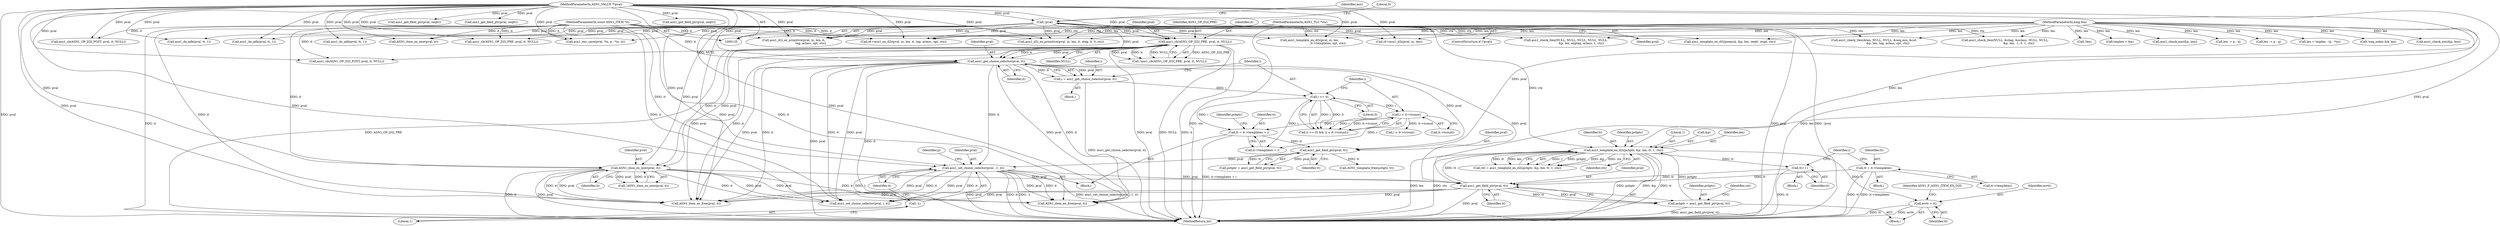 digraph "0_openssl_cc598f321fbac9c04da5766243ed55d55948637d@pointer" {
"1000575" [label="(Call,errtt = tt)"];
"1000556" [label="(Call,asn1_template_ex_d2i(pchptr, &p, len, tt, 1, ctx))"];
"1000549" [label="(Call,pchptr = asn1_get_field_ptr(pval, tt))"];
"1000551" [label="(Call,asn1_get_field_ptr(pval, tt))"];
"1000508" [label="(Call,asn1_set_choice_selector(pval, -1, it))"];
"1000502" [label="(Call,asn1_get_field_ptr(pval, tt))"];
"1000479" [label="(Call,asn1_get_choice_selector(pval, it))"];
"1000467" [label="(Call,asn1_cb(ASN1_OP_D2I_PRE, pval, it, NULL))"];
"1000196" [label="(Call,!pval)"];
"1000136" [label="(MethodParameterIn,ASN1_VALUE **pval)"];
"1000139" [label="(MethodParameterIn,const ASN1_ITEM *it)"];
"1000493" [label="(Call,tt = it->templates + i)"];
"1000487" [label="(Call,i < it->tcount)"];
"1000484" [label="(Call,i >= 0)"];
"1000477" [label="(Call,i = asn1_get_choice_selector(pval, it))"];
"1000510" [label="(Call,-1)"];
"1000516" [label="(Call,ASN1_item_ex_new(pval, it))"];
"1000533" [label="(Call,tt = it->templates)"];
"1000546" [label="(Call,tt++)"];
"1000138" [label="(MethodParameterIn,long len)"];
"1000143" [label="(MethodParameterIn,ASN1_TLC *ctx)"];
"1000441" [label="(Call,cf->asn1_d2i(pval, in, len))"];
"1000487" [label="(Call,i < it->tcount)"];
"1000481" [label="(Identifier,it)"];
"1000484" [label="(Call,i >= 0)"];
"1000243" [label="(Call,asn1_d2i_ex_primitive(pval, in, len, it,\n                                     tag, aclass, opt, ctx))"];
"1000202" [label="(Identifier,aux)"];
"1000466" [label="(Call,!asn1_cb(ASN1_OP_D2I_PRE, pval, it, NULL))"];
"1000538" [label="(Call,i < it->tcount)"];
"1000837" [label="(Call,len -= p - q)"];
"1000533" [label="(Call,tt = it->templates)"];
"1000333" [label="(Call,ef->asn1_ex_d2i(pval, in, len, it, tag, aclass, opt, ctx))"];
"1000556" [label="(Call,asn1_template_ex_d2i(pchptr, &p, len, tt, 1, ctx))"];
"1000645" [label="(Call,asn1_check_tlen(&len, NULL, NULL, &seq_eoc, &cst,\n                              &p, len, tag, aclass, opt, ctx))"];
"1000469" [label="(Identifier,pval)"];
"1000575" [label="(Call,errtt = tt)"];
"1000485" [label="(Identifier,i)"];
"1000551" [label="(Call,asn1_get_field_ptr(pval, tt))"];
"1000138" [label="(MethodParameterIn,long len)"];
"1000493" [label="(Call,tt = it->templates + i)"];
"1000483" [label="(Call,(i >= 0) && (i < it->tcount))"];
"1000501" [label="(Identifier,pchptr)"];
"1000489" [label="(Call,it->tcount)"];
"1000195" [label="(ControlStructure,if (!pval))"];
"1000766" [label="(Call,asn1_do_adb(pval, tt, 1))"];
"1000529" [label="(Block,)"];
"1000500" [label="(Call,pchptr = asn1_get_field_ptr(pval, tt))"];
"1000803" [label="(Call,asn1_do_adb(pval, tt, 1))"];
"1000534" [label="(Identifier,tt)"];
"1001019" [label="(Call,ASN1_item_ex_free(pval, it))"];
"1000317" [label="(Call,asn1_d2i_ex_primitive(pval, in, len, it, otag, 0, 0, ctx))"];
"1000813" [label="(Call,asn1_get_field_ptr(pval, seqtt))"];
"1000477" [label="(Call,i = asn1_get_choice_selector(pval, it))"];
"1000554" [label="(Call,ret = asn1_template_ex_d2i(pchptr, &p, len, tt, 1, ctx))"];
"1000467" [label="(Call,asn1_cb(ASN1_OP_D2I_PRE, pval, it, NULL))"];
"1000518" [label="(Identifier,it)"];
"1000960" [label="(Call,asn1_get_field_ptr(pval, seqtt))"];
"1000515" [label="(Call,!ASN1_item_ex_new(pval, it))"];
"1000480" [label="(Identifier,pval)"];
"1000728" [label="(Call,asn1_cb(ASN1_OP_D2I_PRE, pval, it, NULL))"];
"1000471" [label="(Identifier,NULL)"];
"1000486" [label="(Literal,0)"];
"1000136" [label="(MethodParameterIn,ASN1_VALUE **pval)"];
"1000549" [label="(Call,pchptr = asn1_get_field_ptr(pval, tt))"];
"1000547" [label="(Identifier,tt)"];
"1001034" [label="(MethodReturn,int)"];
"1000942" [label="(Call,asn1_do_adb(pval, tt, 1))"];
"1000991" [label="(Call,asn1_cb(ASN1_OP_D2I_POST, pval, it, NULL))"];
"1000197" [label="(Identifier,pval)"];
"1000476" [label="(Block,)"];
"1000577" [label="(Identifier,tt)"];
"1000899" [label="(Call,len -= p - q)"];
"1000687" [label="(Call,len = tmplen - (p - *in))"];
"1000512" [label="(Identifier,it)"];
"1000552" [label="(Identifier,pval)"];
"1000494" [label="(Identifier,tt)"];
"1000918" [label="(Call,!seq_nolen && len)"];
"1000468" [label="(Identifier,ASN1_OP_D2I_PRE)"];
"1000558" [label="(Call,&p)"];
"1000550" [label="(Identifier,pchptr)"];
"1000824" [label="(Call,asn1_check_eoc(&p, len))"];
"1000504" [label="(Identifier,tt)"];
"1000576" [label="(Identifier,errtt)"];
"1000525" [label="(Identifier,p)"];
"1000503" [label="(Identifier,pval)"];
"1000260" [label="(Call,asn1_check_tlen(NULL, &otag, &oclass, NULL, NULL,\n                              &p, len, -1, 0, 1, ctx))"];
"1000539" [label="(Identifier,i)"];
"1000517" [label="(Identifier,pval)"];
"1000470" [label="(Identifier,it)"];
"1000772" [label="(Call,asn1_get_field_ptr(pval, seqtt))"];
"1000560" [label="(Identifier,len)"];
"1000372" [label="(Call,asn1_check_tlen(NULL, NULL, NULL, NULL, NULL,\n                                  &p, len, exptag, aclass, 1, ctx))"];
"1000592" [label="(Call,ASN1_item_ex_free(pval, it))"];
"1000817" [label="(Call,!len)"];
"1000628" [label="(Call,tmplen = len)"];
"1000492" [label="(Block,)"];
"1000977" [label="(Call,asn1_enc_save(pval, *in, p - *in, it))"];
"1000610" [label="(Call,asn1_cb(ASN1_OP_D2I_POST, pval, it, NULL))"];
"1000535" [label="(Call,it->templates)"];
"1000561" [label="(Identifier,tt)"];
"1000557" [label="(Identifier,pchptr)"];
"1000553" [label="(Identifier,tt)"];
"1000505" [label="(Call,ASN1_template_free(pchptr, tt))"];
"1000502" [label="(Call,asn1_get_field_ptr(pval, tt))"];
"1000543" [label="(Block,)"];
"1000199" [label="(Literal,0)"];
"1000872" [label="(Call,asn1_template_ex_d2i(pseqval, &p, len, seqtt, isopt, ctx))"];
"1000139" [label="(MethodParameterIn,const ASN1_ITEM *it)"];
"1000562" [label="(Literal,1)"];
"1000478" [label="(Identifier,i)"];
"1000510" [label="(Call,-1)"];
"1000495" [label="(Call,it->templates + i)"];
"1000516" [label="(Call,ASN1_item_ex_new(pval, it))"];
"1000563" [label="(Identifier,ctx)"];
"1000509" [label="(Identifier,pval)"];
"1000546" [label="(Call,tt++)"];
"1000479" [label="(Call,asn1_get_choice_selector(pval, it))"];
"1000488" [label="(Identifier,i)"];
"1000511" [label="(Literal,1)"];
"1000143" [label="(MethodParameterIn,ASN1_TLC *ctx)"];
"1000548" [label="(Block,)"];
"1000602" [label="(Call,asn1_set_choice_selector(pval, i, it))"];
"1000579" [label="(Identifier,ASN1_F_ASN1_ITEM_EX_D2I)"];
"1000233" [label="(Call,asn1_template_ex_d2i(pval, in, len,\n                                        it->templates, opt, ctx))"];
"1000555" [label="(Identifier,ret)"];
"1000908" [label="(Call,asn1_check_eoc(&p, len))"];
"1000196" [label="(Call,!pval)"];
"1000508" [label="(Call,asn1_set_choice_selector(pval, -1, it))"];
"1000716" [label="(Call,ASN1_item_ex_new(pval, it))"];
"1000575" -> "1000548"  [label="AST: "];
"1000575" -> "1000577"  [label="CFG: "];
"1000576" -> "1000575"  [label="AST: "];
"1000577" -> "1000575"  [label="AST: "];
"1000579" -> "1000575"  [label="CFG: "];
"1000575" -> "1001034"  [label="DDG: tt"];
"1000575" -> "1001034"  [label="DDG: errtt"];
"1000556" -> "1000575"  [label="DDG: tt"];
"1000556" -> "1000554"  [label="AST: "];
"1000556" -> "1000563"  [label="CFG: "];
"1000557" -> "1000556"  [label="AST: "];
"1000558" -> "1000556"  [label="AST: "];
"1000560" -> "1000556"  [label="AST: "];
"1000561" -> "1000556"  [label="AST: "];
"1000562" -> "1000556"  [label="AST: "];
"1000563" -> "1000556"  [label="AST: "];
"1000554" -> "1000556"  [label="CFG: "];
"1000556" -> "1001034"  [label="DDG: len"];
"1000556" -> "1001034"  [label="DDG: ctx"];
"1000556" -> "1001034"  [label="DDG: pchptr"];
"1000556" -> "1001034"  [label="DDG: &p"];
"1000556" -> "1001034"  [label="DDG: tt"];
"1000556" -> "1000546"  [label="DDG: tt"];
"1000556" -> "1000554"  [label="DDG: 1"];
"1000556" -> "1000554"  [label="DDG: pchptr"];
"1000556" -> "1000554"  [label="DDG: &p"];
"1000556" -> "1000554"  [label="DDG: ctx"];
"1000556" -> "1000554"  [label="DDG: tt"];
"1000556" -> "1000554"  [label="DDG: len"];
"1000549" -> "1000556"  [label="DDG: pchptr"];
"1000138" -> "1000556"  [label="DDG: len"];
"1000551" -> "1000556"  [label="DDG: tt"];
"1000143" -> "1000556"  [label="DDG: ctx"];
"1000549" -> "1000548"  [label="AST: "];
"1000549" -> "1000551"  [label="CFG: "];
"1000550" -> "1000549"  [label="AST: "];
"1000551" -> "1000549"  [label="AST: "];
"1000555" -> "1000549"  [label="CFG: "];
"1000549" -> "1001034"  [label="DDG: asn1_get_field_ptr(pval, tt)"];
"1000551" -> "1000549"  [label="DDG: pval"];
"1000551" -> "1000549"  [label="DDG: tt"];
"1000551" -> "1000553"  [label="CFG: "];
"1000552" -> "1000551"  [label="AST: "];
"1000553" -> "1000551"  [label="AST: "];
"1000551" -> "1001034"  [label="DDG: pval"];
"1000508" -> "1000551"  [label="DDG: pval"];
"1000479" -> "1000551"  [label="DDG: pval"];
"1000516" -> "1000551"  [label="DDG: pval"];
"1000136" -> "1000551"  [label="DDG: pval"];
"1000533" -> "1000551"  [label="DDG: tt"];
"1000546" -> "1000551"  [label="DDG: tt"];
"1000551" -> "1000592"  [label="DDG: pval"];
"1000551" -> "1000602"  [label="DDG: pval"];
"1000551" -> "1001019"  [label="DDG: pval"];
"1000508" -> "1000492"  [label="AST: "];
"1000508" -> "1000512"  [label="CFG: "];
"1000509" -> "1000508"  [label="AST: "];
"1000510" -> "1000508"  [label="AST: "];
"1000512" -> "1000508"  [label="AST: "];
"1000525" -> "1000508"  [label="CFG: "];
"1000508" -> "1001034"  [label="DDG: pval"];
"1000508" -> "1001034"  [label="DDG: it"];
"1000508" -> "1001034"  [label="DDG: -1"];
"1000508" -> "1001034"  [label="DDG: asn1_set_choice_selector(pval, -1, it)"];
"1000502" -> "1000508"  [label="DDG: pval"];
"1000136" -> "1000508"  [label="DDG: pval"];
"1000510" -> "1000508"  [label="DDG: 1"];
"1000479" -> "1000508"  [label="DDG: it"];
"1000139" -> "1000508"  [label="DDG: it"];
"1000508" -> "1000592"  [label="DDG: pval"];
"1000508" -> "1000592"  [label="DDG: it"];
"1000508" -> "1000602"  [label="DDG: pval"];
"1000508" -> "1000602"  [label="DDG: it"];
"1000508" -> "1001019"  [label="DDG: pval"];
"1000508" -> "1001019"  [label="DDG: it"];
"1000502" -> "1000500"  [label="AST: "];
"1000502" -> "1000504"  [label="CFG: "];
"1000503" -> "1000502"  [label="AST: "];
"1000504" -> "1000502"  [label="AST: "];
"1000500" -> "1000502"  [label="CFG: "];
"1000502" -> "1000500"  [label="DDG: pval"];
"1000502" -> "1000500"  [label="DDG: tt"];
"1000479" -> "1000502"  [label="DDG: pval"];
"1000136" -> "1000502"  [label="DDG: pval"];
"1000493" -> "1000502"  [label="DDG: tt"];
"1000502" -> "1000505"  [label="DDG: tt"];
"1000479" -> "1000477"  [label="AST: "];
"1000479" -> "1000481"  [label="CFG: "];
"1000480" -> "1000479"  [label="AST: "];
"1000481" -> "1000479"  [label="AST: "];
"1000477" -> "1000479"  [label="CFG: "];
"1000479" -> "1001034"  [label="DDG: pval"];
"1000479" -> "1001034"  [label="DDG: it"];
"1000479" -> "1000477"  [label="DDG: pval"];
"1000479" -> "1000477"  [label="DDG: it"];
"1000467" -> "1000479"  [label="DDG: pval"];
"1000467" -> "1000479"  [label="DDG: it"];
"1000196" -> "1000479"  [label="DDG: pval"];
"1000136" -> "1000479"  [label="DDG: pval"];
"1000139" -> "1000479"  [label="DDG: it"];
"1000479" -> "1000592"  [label="DDG: pval"];
"1000479" -> "1000592"  [label="DDG: it"];
"1000479" -> "1000602"  [label="DDG: pval"];
"1000479" -> "1000602"  [label="DDG: it"];
"1000479" -> "1001019"  [label="DDG: pval"];
"1000479" -> "1001019"  [label="DDG: it"];
"1000467" -> "1000466"  [label="AST: "];
"1000467" -> "1000471"  [label="CFG: "];
"1000468" -> "1000467"  [label="AST: "];
"1000469" -> "1000467"  [label="AST: "];
"1000470" -> "1000467"  [label="AST: "];
"1000471" -> "1000467"  [label="AST: "];
"1000466" -> "1000467"  [label="CFG: "];
"1000467" -> "1001034"  [label="DDG: ASN1_OP_D2I_PRE"];
"1000467" -> "1001034"  [label="DDG: pval"];
"1000467" -> "1001034"  [label="DDG: NULL"];
"1000467" -> "1001034"  [label="DDG: it"];
"1000467" -> "1000466"  [label="DDG: ASN1_OP_D2I_PRE"];
"1000467" -> "1000466"  [label="DDG: pval"];
"1000467" -> "1000466"  [label="DDG: it"];
"1000467" -> "1000466"  [label="DDG: NULL"];
"1000196" -> "1000467"  [label="DDG: pval"];
"1000136" -> "1000467"  [label="DDG: pval"];
"1000139" -> "1000467"  [label="DDG: it"];
"1000467" -> "1000516"  [label="DDG: pval"];
"1000467" -> "1000516"  [label="DDG: it"];
"1000467" -> "1000610"  [label="DDG: NULL"];
"1000467" -> "1001019"  [label="DDG: pval"];
"1000467" -> "1001019"  [label="DDG: it"];
"1000196" -> "1000195"  [label="AST: "];
"1000196" -> "1000197"  [label="CFG: "];
"1000197" -> "1000196"  [label="AST: "];
"1000199" -> "1000196"  [label="CFG: "];
"1000202" -> "1000196"  [label="CFG: "];
"1000196" -> "1001034"  [label="DDG: pval"];
"1000196" -> "1001034"  [label="DDG: !pval"];
"1000136" -> "1000196"  [label="DDG: pval"];
"1000196" -> "1000233"  [label="DDG: pval"];
"1000196" -> "1000243"  [label="DDG: pval"];
"1000196" -> "1000317"  [label="DDG: pval"];
"1000196" -> "1000333"  [label="DDG: pval"];
"1000196" -> "1000441"  [label="DDG: pval"];
"1000196" -> "1000516"  [label="DDG: pval"];
"1000196" -> "1000716"  [label="DDG: pval"];
"1000196" -> "1000728"  [label="DDG: pval"];
"1000196" -> "1000766"  [label="DDG: pval"];
"1000196" -> "1000803"  [label="DDG: pval"];
"1000196" -> "1000942"  [label="DDG: pval"];
"1000196" -> "1000977"  [label="DDG: pval"];
"1000196" -> "1001019"  [label="DDG: pval"];
"1000136" -> "1000135"  [label="AST: "];
"1000136" -> "1001034"  [label="DDG: pval"];
"1000136" -> "1000233"  [label="DDG: pval"];
"1000136" -> "1000243"  [label="DDG: pval"];
"1000136" -> "1000317"  [label="DDG: pval"];
"1000136" -> "1000333"  [label="DDG: pval"];
"1000136" -> "1000441"  [label="DDG: pval"];
"1000136" -> "1000516"  [label="DDG: pval"];
"1000136" -> "1000592"  [label="DDG: pval"];
"1000136" -> "1000602"  [label="DDG: pval"];
"1000136" -> "1000610"  [label="DDG: pval"];
"1000136" -> "1000716"  [label="DDG: pval"];
"1000136" -> "1000728"  [label="DDG: pval"];
"1000136" -> "1000766"  [label="DDG: pval"];
"1000136" -> "1000772"  [label="DDG: pval"];
"1000136" -> "1000803"  [label="DDG: pval"];
"1000136" -> "1000813"  [label="DDG: pval"];
"1000136" -> "1000942"  [label="DDG: pval"];
"1000136" -> "1000960"  [label="DDG: pval"];
"1000136" -> "1000977"  [label="DDG: pval"];
"1000136" -> "1000991"  [label="DDG: pval"];
"1000136" -> "1001019"  [label="DDG: pval"];
"1000139" -> "1000135"  [label="AST: "];
"1000139" -> "1001034"  [label="DDG: it"];
"1000139" -> "1000243"  [label="DDG: it"];
"1000139" -> "1000317"  [label="DDG: it"];
"1000139" -> "1000333"  [label="DDG: it"];
"1000139" -> "1000516"  [label="DDG: it"];
"1000139" -> "1000592"  [label="DDG: it"];
"1000139" -> "1000602"  [label="DDG: it"];
"1000139" -> "1000610"  [label="DDG: it"];
"1000139" -> "1000716"  [label="DDG: it"];
"1000139" -> "1000728"  [label="DDG: it"];
"1000139" -> "1000977"  [label="DDG: it"];
"1000139" -> "1000991"  [label="DDG: it"];
"1000139" -> "1001019"  [label="DDG: it"];
"1000493" -> "1000492"  [label="AST: "];
"1000493" -> "1000495"  [label="CFG: "];
"1000494" -> "1000493"  [label="AST: "];
"1000495" -> "1000493"  [label="AST: "];
"1000501" -> "1000493"  [label="CFG: "];
"1000493" -> "1001034"  [label="DDG: it->templates + i"];
"1000487" -> "1000493"  [label="DDG: i"];
"1000484" -> "1000493"  [label="DDG: i"];
"1000487" -> "1000483"  [label="AST: "];
"1000487" -> "1000489"  [label="CFG: "];
"1000488" -> "1000487"  [label="AST: "];
"1000489" -> "1000487"  [label="AST: "];
"1000483" -> "1000487"  [label="CFG: "];
"1000487" -> "1000483"  [label="DDG: i"];
"1000487" -> "1000483"  [label="DDG: it->tcount"];
"1000484" -> "1000487"  [label="DDG: i"];
"1000487" -> "1000495"  [label="DDG: i"];
"1000487" -> "1000538"  [label="DDG: it->tcount"];
"1000484" -> "1000483"  [label="AST: "];
"1000484" -> "1000486"  [label="CFG: "];
"1000485" -> "1000484"  [label="AST: "];
"1000486" -> "1000484"  [label="AST: "];
"1000488" -> "1000484"  [label="CFG: "];
"1000483" -> "1000484"  [label="CFG: "];
"1000484" -> "1000483"  [label="DDG: i"];
"1000484" -> "1000483"  [label="DDG: 0"];
"1000477" -> "1000484"  [label="DDG: i"];
"1000484" -> "1000495"  [label="DDG: i"];
"1000477" -> "1000476"  [label="AST: "];
"1000478" -> "1000477"  [label="AST: "];
"1000485" -> "1000477"  [label="CFG: "];
"1000477" -> "1001034"  [label="DDG: asn1_get_choice_selector(pval, it)"];
"1000510" -> "1000511"  [label="CFG: "];
"1000511" -> "1000510"  [label="AST: "];
"1000512" -> "1000510"  [label="CFG: "];
"1000516" -> "1000515"  [label="AST: "];
"1000516" -> "1000518"  [label="CFG: "];
"1000517" -> "1000516"  [label="AST: "];
"1000518" -> "1000516"  [label="AST: "];
"1000515" -> "1000516"  [label="CFG: "];
"1000516" -> "1001034"  [label="DDG: it"];
"1000516" -> "1001034"  [label="DDG: pval"];
"1000516" -> "1000515"  [label="DDG: pval"];
"1000516" -> "1000515"  [label="DDG: it"];
"1000516" -> "1000592"  [label="DDG: pval"];
"1000516" -> "1000592"  [label="DDG: it"];
"1000516" -> "1000602"  [label="DDG: pval"];
"1000516" -> "1000602"  [label="DDG: it"];
"1000516" -> "1001019"  [label="DDG: pval"];
"1000516" -> "1001019"  [label="DDG: it"];
"1000533" -> "1000529"  [label="AST: "];
"1000533" -> "1000535"  [label="CFG: "];
"1000534" -> "1000533"  [label="AST: "];
"1000535" -> "1000533"  [label="AST: "];
"1000539" -> "1000533"  [label="CFG: "];
"1000533" -> "1001034"  [label="DDG: tt"];
"1000533" -> "1001034"  [label="DDG: it->templates"];
"1000546" -> "1000543"  [label="AST: "];
"1000546" -> "1000547"  [label="CFG: "];
"1000547" -> "1000546"  [label="AST: "];
"1000539" -> "1000546"  [label="CFG: "];
"1000546" -> "1001034"  [label="DDG: tt"];
"1000138" -> "1000135"  [label="AST: "];
"1000138" -> "1001034"  [label="DDG: len"];
"1000138" -> "1000233"  [label="DDG: len"];
"1000138" -> "1000243"  [label="DDG: len"];
"1000138" -> "1000260"  [label="DDG: len"];
"1000138" -> "1000317"  [label="DDG: len"];
"1000138" -> "1000333"  [label="DDG: len"];
"1000138" -> "1000372"  [label="DDG: len"];
"1000138" -> "1000441"  [label="DDG: len"];
"1000138" -> "1000628"  [label="DDG: len"];
"1000138" -> "1000645"  [label="DDG: len"];
"1000138" -> "1000687"  [label="DDG: len"];
"1000138" -> "1000817"  [label="DDG: len"];
"1000138" -> "1000824"  [label="DDG: len"];
"1000138" -> "1000837"  [label="DDG: len"];
"1000138" -> "1000872"  [label="DDG: len"];
"1000138" -> "1000899"  [label="DDG: len"];
"1000138" -> "1000908"  [label="DDG: len"];
"1000138" -> "1000918"  [label="DDG: len"];
"1000143" -> "1000135"  [label="AST: "];
"1000143" -> "1001034"  [label="DDG: ctx"];
"1000143" -> "1000233"  [label="DDG: ctx"];
"1000143" -> "1000243"  [label="DDG: ctx"];
"1000143" -> "1000260"  [label="DDG: ctx"];
"1000143" -> "1000317"  [label="DDG: ctx"];
"1000143" -> "1000333"  [label="DDG: ctx"];
"1000143" -> "1000372"  [label="DDG: ctx"];
"1000143" -> "1000645"  [label="DDG: ctx"];
"1000143" -> "1000872"  [label="DDG: ctx"];
}
